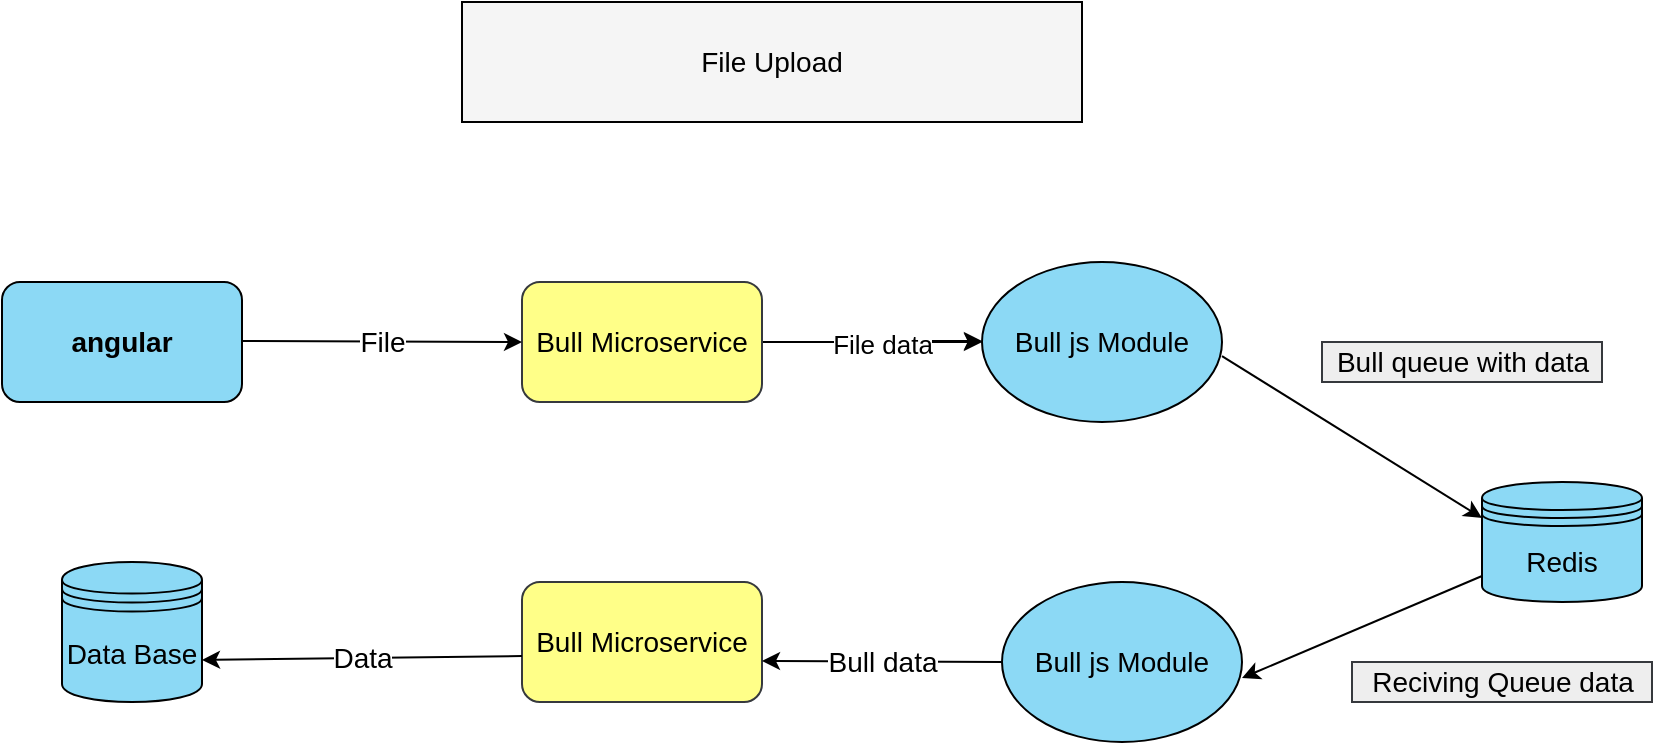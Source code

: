 <mxfile version="14.9.6" type="github">
  <diagram id="6I0OCvxSQrVGMHxT2VVA" name="Page-1">
    <mxGraphModel dx="868" dy="1550" grid="1" gridSize="10" guides="1" tooltips="1" connect="1" arrows="1" fold="1" page="1" pageScale="1" pageWidth="850" pageHeight="1100" math="0" shadow="0">
      <root>
        <mxCell id="0" />
        <mxCell id="1" parent="0" />
        <mxCell id="SPM2e_mYvR4uVvBTQs8X-3" value="File Upload" style="rounded=0;whiteSpace=wrap;html=1;fontSize=14;strokeWidth=1;fillColor=#f5f5f5;" vertex="1" parent="1">
          <mxGeometry x="680" y="-410" width="310" height="60" as="geometry" />
        </mxCell>
        <mxCell id="SPM2e_mYvR4uVvBTQs8X-4" value="&lt;b&gt;angular&lt;/b&gt;" style="rounded=1;whiteSpace=wrap;html=1;fontSize=14;strokeWidth=1;fillColor=#8CD9F5;" vertex="1" parent="1">
          <mxGeometry x="450" y="-270" width="120" height="60" as="geometry" />
        </mxCell>
        <mxCell id="SPM2e_mYvR4uVvBTQs8X-13" value="" style="edgeStyle=orthogonalEdgeStyle;rounded=0;orthogonalLoop=1;jettySize=auto;html=1;fontSize=14;" edge="1" parent="1" source="SPM2e_mYvR4uVvBTQs8X-8" target="SPM2e_mYvR4uVvBTQs8X-12">
          <mxGeometry relative="1" as="geometry" />
        </mxCell>
        <mxCell id="SPM2e_mYvR4uVvBTQs8X-8" value="Bull Microservice" style="rounded=1;whiteSpace=wrap;html=1;fontSize=14;strokeWidth=1;fillColor=#ffff88;strokeColor=#36393d;" vertex="1" parent="1">
          <mxGeometry x="710" y="-270" width="120" height="60" as="geometry" />
        </mxCell>
        <mxCell id="SPM2e_mYvR4uVvBTQs8X-9" value="" style="endArrow=classic;html=1;fontSize=14;" edge="1" parent="1">
          <mxGeometry relative="1" as="geometry">
            <mxPoint x="880" y="-240.5" as="sourcePoint" />
            <mxPoint x="940" y="-240.5" as="targetPoint" />
          </mxGeometry>
        </mxCell>
        <mxCell id="SPM2e_mYvR4uVvBTQs8X-10" value="File data" style="edgeLabel;resizable=0;html=1;align=center;verticalAlign=middle;fontSize=13;" connectable="0" vertex="1" parent="SPM2e_mYvR4uVvBTQs8X-9">
          <mxGeometry relative="1" as="geometry">
            <mxPoint x="-20" y="1" as="offset" />
          </mxGeometry>
        </mxCell>
        <mxCell id="SPM2e_mYvR4uVvBTQs8X-12" value="Bull js Module" style="ellipse;whiteSpace=wrap;html=1;fontSize=14;strokeWidth=1;fillColor=#8CD9F5;" vertex="1" parent="1">
          <mxGeometry x="940" y="-280" width="120" height="80" as="geometry" />
        </mxCell>
        <mxCell id="SPM2e_mYvR4uVvBTQs8X-20" value="" style="endArrow=classic;html=1;fontSize=13;exitX=1;exitY=0.492;exitDx=0;exitDy=0;exitPerimeter=0;entryX=0;entryY=0.5;entryDx=0;entryDy=0;" edge="1" parent="1" source="SPM2e_mYvR4uVvBTQs8X-4" target="SPM2e_mYvR4uVvBTQs8X-8">
          <mxGeometry relative="1" as="geometry">
            <mxPoint x="580" y="-240.5" as="sourcePoint" />
            <mxPoint x="680" y="-240.5" as="targetPoint" />
          </mxGeometry>
        </mxCell>
        <mxCell id="SPM2e_mYvR4uVvBTQs8X-21" value="File" style="edgeLabel;resizable=0;html=1;align=center;verticalAlign=middle;fontSize=14;" connectable="0" vertex="1" parent="SPM2e_mYvR4uVvBTQs8X-20">
          <mxGeometry relative="1" as="geometry" />
        </mxCell>
        <mxCell id="SPM2e_mYvR4uVvBTQs8X-22" value="Redis" style="shape=datastore;whiteSpace=wrap;html=1;fontSize=14;strokeWidth=1;fillColor=#8CD9F5;" vertex="1" parent="1">
          <mxGeometry x="1190" y="-170" width="80" height="60" as="geometry" />
        </mxCell>
        <mxCell id="SPM2e_mYvR4uVvBTQs8X-25" value="Bull js Module" style="ellipse;whiteSpace=wrap;html=1;fontSize=14;strokeWidth=1;fillColor=#8CD9F5;" vertex="1" parent="1">
          <mxGeometry x="950" y="-120" width="120" height="80" as="geometry" />
        </mxCell>
        <mxCell id="SPM2e_mYvR4uVvBTQs8X-33" value="" style="endArrow=classic;html=1;fontSize=14;exitX=1;exitY=0.588;exitDx=0;exitDy=0;exitPerimeter=0;entryX=0;entryY=0.3;entryDx=0;entryDy=0;" edge="1" parent="1" source="SPM2e_mYvR4uVvBTQs8X-12" target="SPM2e_mYvR4uVvBTQs8X-22">
          <mxGeometry width="50" height="50" relative="1" as="geometry">
            <mxPoint x="1120" y="-230" as="sourcePoint" />
            <mxPoint x="1070" y="-180" as="targetPoint" />
          </mxGeometry>
        </mxCell>
        <mxCell id="SPM2e_mYvR4uVvBTQs8X-34" value="Bull queue with data" style="text;html=1;align=center;verticalAlign=middle;resizable=0;points=[];autosize=1;strokeColor=#36393d;fontSize=14;fillColor=#eeeeee;" vertex="1" parent="1">
          <mxGeometry x="1110" y="-240" width="140" height="20" as="geometry" />
        </mxCell>
        <mxCell id="SPM2e_mYvR4uVvBTQs8X-35" value="" style="endArrow=classic;html=1;fontSize=14;entryX=1;entryY=0.6;entryDx=0;entryDy=0;entryPerimeter=0;" edge="1" parent="1" source="SPM2e_mYvR4uVvBTQs8X-22" target="SPM2e_mYvR4uVvBTQs8X-25">
          <mxGeometry width="50" height="50" relative="1" as="geometry">
            <mxPoint x="1170" y="-110" as="sourcePoint" />
            <mxPoint x="1120" y="-60" as="targetPoint" />
          </mxGeometry>
        </mxCell>
        <mxCell id="SPM2e_mYvR4uVvBTQs8X-36" value="Bull Microservice" style="rounded=1;whiteSpace=wrap;html=1;fontSize=14;strokeWidth=1;fillColor=#ffff88;strokeColor=#36393d;" vertex="1" parent="1">
          <mxGeometry x="710" y="-120" width="120" height="60" as="geometry" />
        </mxCell>
        <mxCell id="SPM2e_mYvR4uVvBTQs8X-37" value="Bull data" style="endArrow=classic;html=1;fontSize=14;exitX=0;exitY=0.5;exitDx=0;exitDy=0;" edge="1" parent="1" source="SPM2e_mYvR4uVvBTQs8X-25">
          <mxGeometry relative="1" as="geometry">
            <mxPoint x="930" y="-80.5" as="sourcePoint" />
            <mxPoint x="830" y="-80.5" as="targetPoint" />
          </mxGeometry>
        </mxCell>
        <mxCell id="SPM2e_mYvR4uVvBTQs8X-39" style="edgeStyle=none;rounded=0;orthogonalLoop=1;jettySize=auto;html=1;entryX=0;entryY=0.5;entryDx=0;entryDy=0;fontSize=14;" edge="1" parent="1" source="SPM2e_mYvR4uVvBTQs8X-25" target="SPM2e_mYvR4uVvBTQs8X-25">
          <mxGeometry relative="1" as="geometry" />
        </mxCell>
        <mxCell id="SPM2e_mYvR4uVvBTQs8X-40" value="Reciving Queue data" style="text;html=1;align=center;verticalAlign=middle;resizable=0;points=[];autosize=1;strokeColor=#36393d;fontSize=14;fillColor=#eeeeee;" vertex="1" parent="1">
          <mxGeometry x="1125" y="-80" width="150" height="20" as="geometry" />
        </mxCell>
        <mxCell id="SPM2e_mYvR4uVvBTQs8X-41" value="Data Base" style="shape=datastore;whiteSpace=wrap;html=1;fontSize=14;strokeWidth=1;fillColor=#8CD9F5;" vertex="1" parent="1">
          <mxGeometry x="480" y="-130" width="70" height="70" as="geometry" />
        </mxCell>
        <mxCell id="SPM2e_mYvR4uVvBTQs8X-42" value="" style="endArrow=classic;html=1;fontSize=14;exitX=0;exitY=0.617;exitDx=0;exitDy=0;exitPerimeter=0;entryX=1;entryY=0.7;entryDx=0;entryDy=0;" edge="1" parent="1" source="SPM2e_mYvR4uVvBTQs8X-36" target="SPM2e_mYvR4uVvBTQs8X-41">
          <mxGeometry relative="1" as="geometry">
            <mxPoint x="680" y="-81" as="sourcePoint" />
            <mxPoint x="580" y="-81" as="targetPoint" />
          </mxGeometry>
        </mxCell>
        <mxCell id="SPM2e_mYvR4uVvBTQs8X-43" value="Data" style="edgeLabel;resizable=0;html=1;align=center;verticalAlign=middle;fontSize=14;" connectable="0" vertex="1" parent="SPM2e_mYvR4uVvBTQs8X-42">
          <mxGeometry relative="1" as="geometry" />
        </mxCell>
      </root>
    </mxGraphModel>
  </diagram>
</mxfile>
